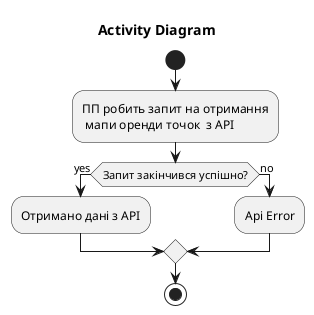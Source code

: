 @startuml

title Activity Diagram

start

:ПП робить запит на отримання\n мапи оренди точок  з API; 

if (Запит закінчився успішно?) then (yes)
  :Отримано дані з API;
else (no)
  :Api Error;
endif

stop

@enduml
